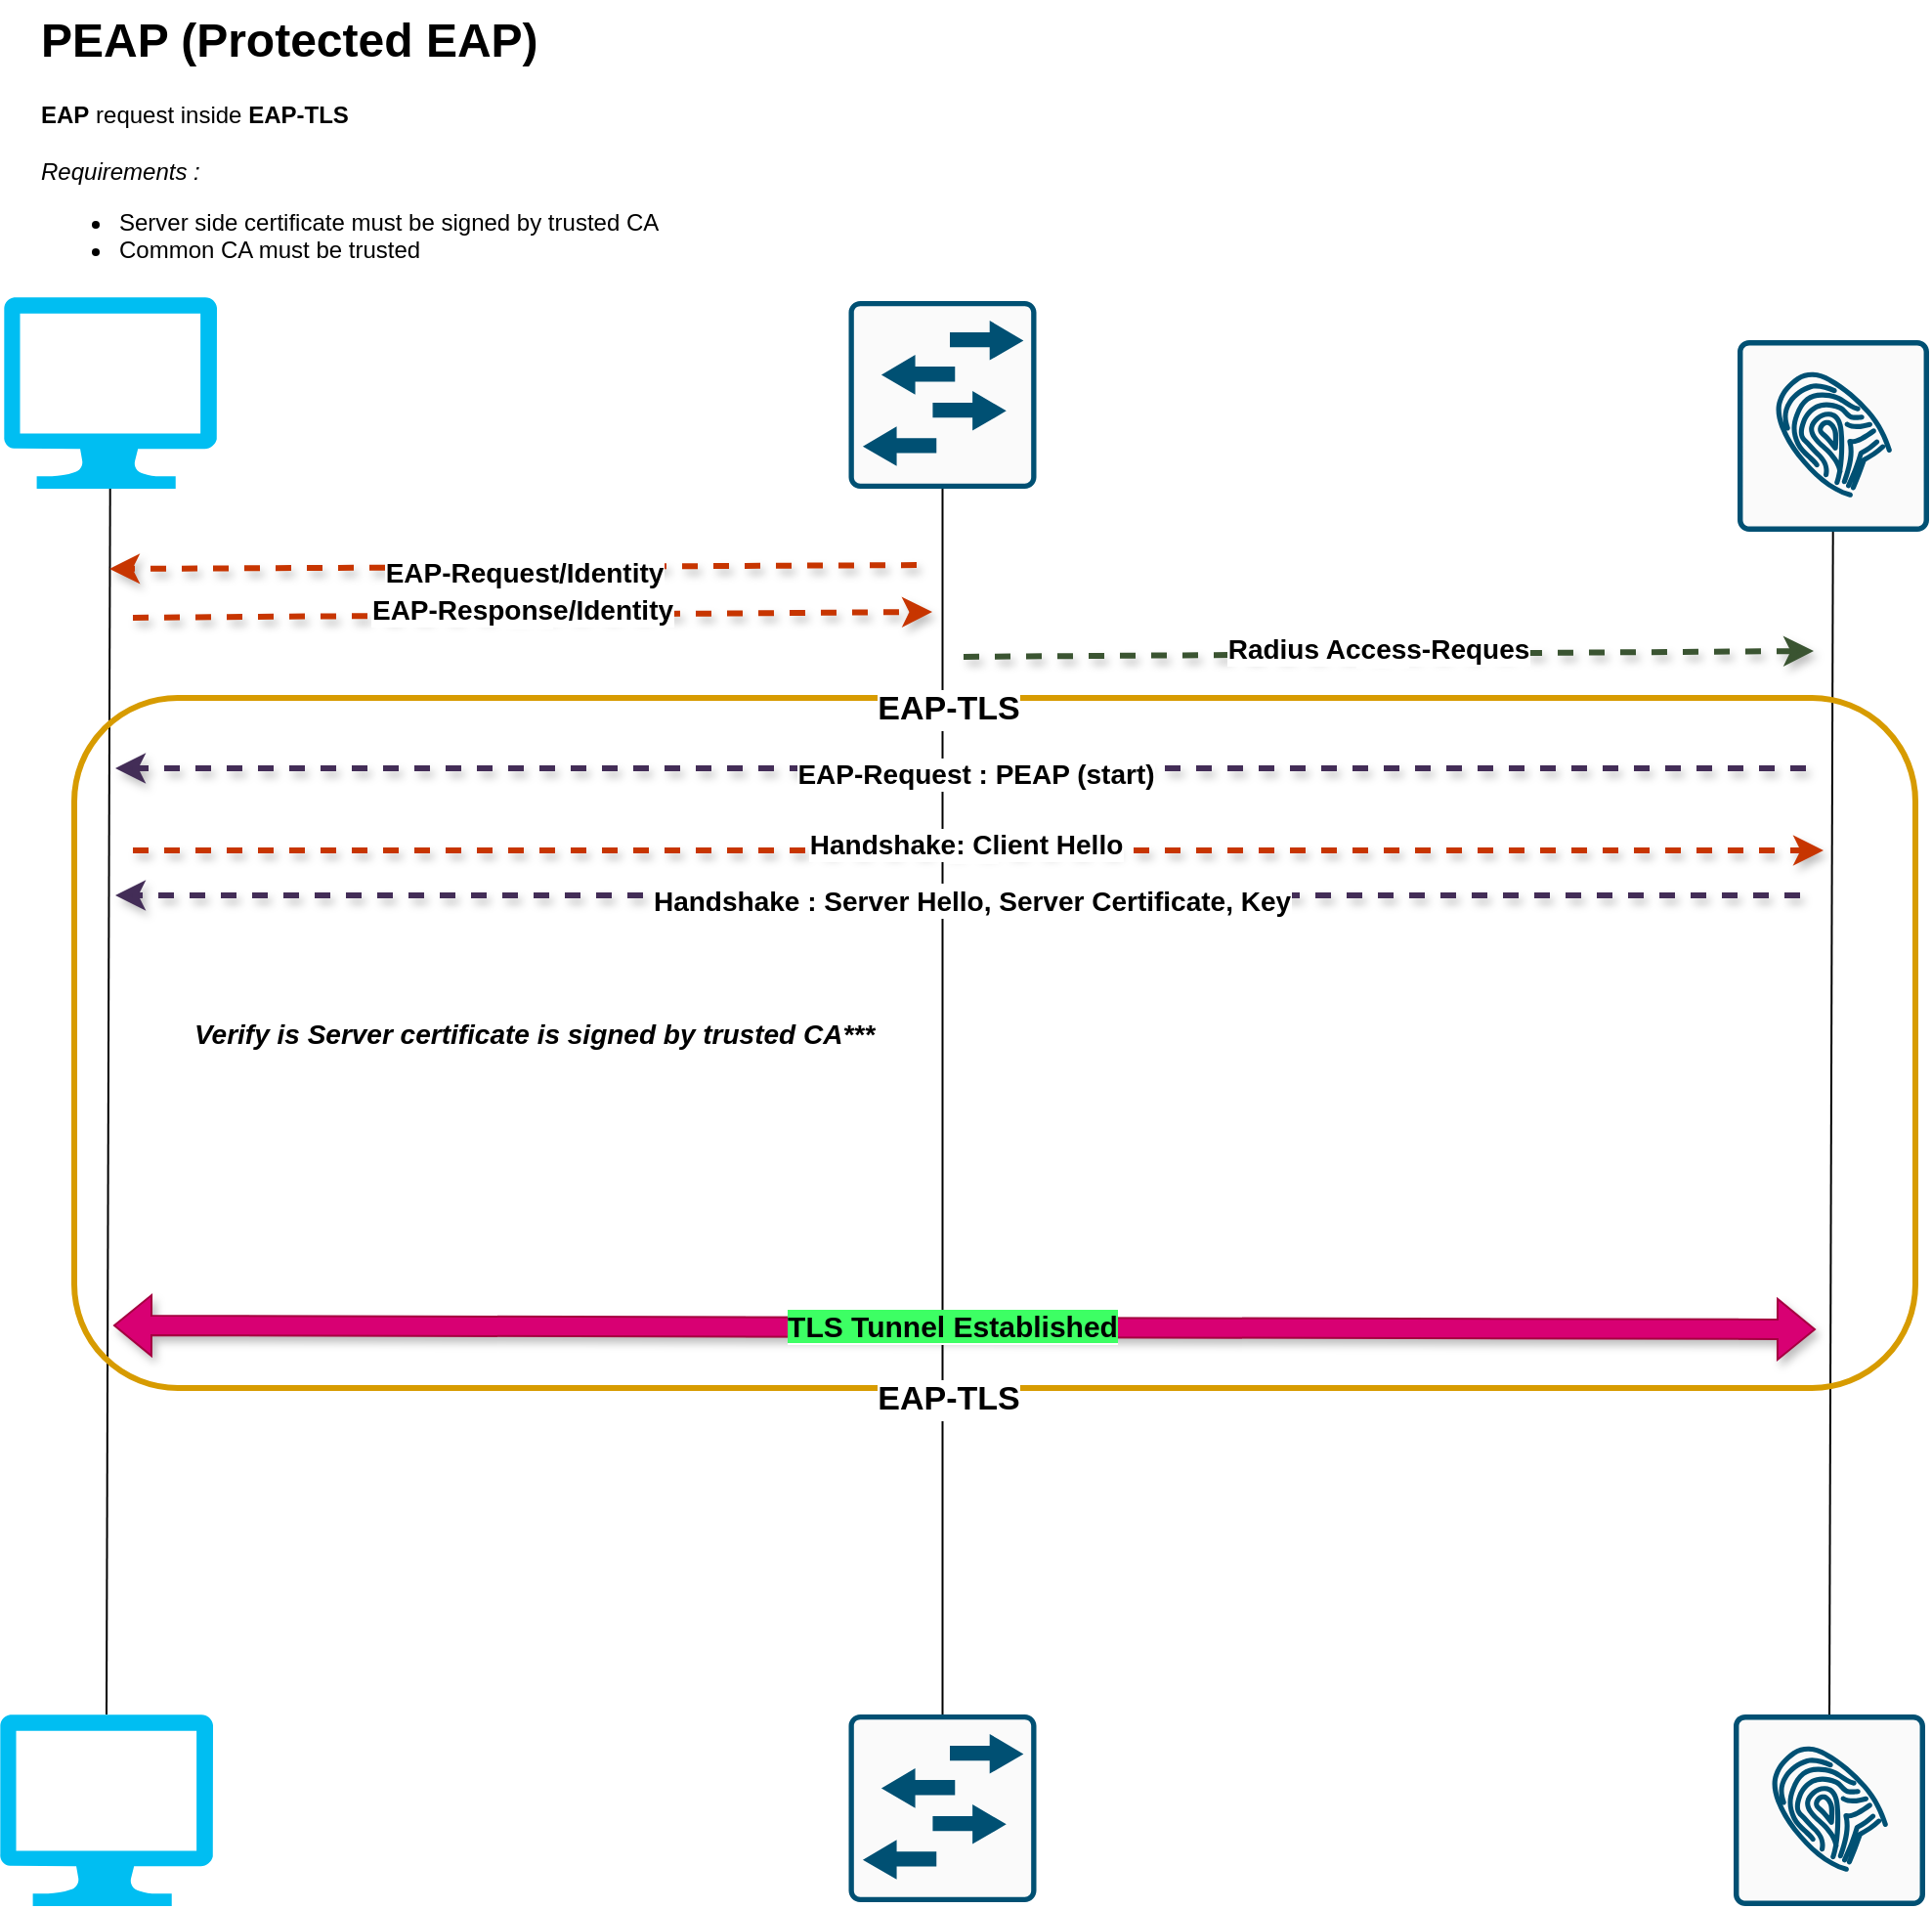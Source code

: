 <mxfile version="24.7.14">
  <diagram name="Page-1" id="7qhjAspt-EKh15I2idHr">
    <mxGraphModel dx="2472" dy="2288" grid="0" gridSize="10" guides="1" tooltips="1" connect="1" arrows="1" fold="1" page="0" pageScale="1" pageWidth="850" pageHeight="1100" math="0" shadow="0">
      <root>
        <mxCell id="0" />
        <mxCell id="1" parent="0" />
        <mxCell id="E76b9f0fNt8xKsExakb3-141" value="" style="verticalLabelPosition=bottom;html=1;verticalAlign=top;align=center;strokeColor=none;fillColor=#00BEF2;shape=mxgraph.azure.computer;pointerEvents=1;" parent="1" vertex="1">
          <mxGeometry x="229" y="-1038" width="109" height="98" as="geometry" />
        </mxCell>
        <mxCell id="E76b9f0fNt8xKsExakb3-144" value="" style="sketch=0;points=[[0.015,0.015,0],[0.985,0.015,0],[0.985,0.985,0],[0.015,0.985,0],[0.25,0,0],[0.5,0,0],[0.75,0,0],[1,0.25,0],[1,0.5,0],[1,0.75,0],[0.75,1,0],[0.5,1,0],[0.25,1,0],[0,0.75,0],[0,0.5,0],[0,0.25,0]];verticalLabelPosition=bottom;html=1;verticalAlign=top;aspect=fixed;align=center;pointerEvents=1;shape=mxgraph.cisco19.rect;prIcon=l2_switch;fillColor=#FAFAFA;strokeColor=#005073;" parent="1" vertex="1">
          <mxGeometry x="661.25" y="-1036" width="96" height="96" as="geometry" />
        </mxCell>
        <mxCell id="E76b9f0fNt8xKsExakb3-145" value="" style="sketch=0;points=[[0.015,0.015,0],[0.985,0.015,0],[0.985,0.985,0],[0.015,0.985,0],[0.25,0,0],[0.5,0,0],[0.75,0,0],[1,0.25,0],[1,0.5,0],[1,0.75,0],[0.75,1,0],[0.5,1,0],[0.25,1,0],[0,0.75,0],[0,0.5,0],[0,0.25,0]];verticalLabelPosition=bottom;html=1;verticalAlign=top;aspect=fixed;align=center;pointerEvents=1;shape=mxgraph.cisco19.rect;prIcon=ise;fillColor=#FAFAFA;strokeColor=#005073;" parent="1" vertex="1">
          <mxGeometry x="1116" y="-1016" width="98" height="98" as="geometry" />
        </mxCell>
        <mxCell id="MvSDx-xuNBDQSRnU1pEQ-1" value="" style="verticalLabelPosition=bottom;html=1;verticalAlign=top;align=center;strokeColor=none;fillColor=#00BEF2;shape=mxgraph.azure.computer;pointerEvents=1;" parent="1" vertex="1">
          <mxGeometry x="227" y="-313" width="109" height="98" as="geometry" />
        </mxCell>
        <mxCell id="MvSDx-xuNBDQSRnU1pEQ-2" value="" style="sketch=0;points=[[0.015,0.015,0],[0.985,0.015,0],[0.985,0.985,0],[0.015,0.985,0],[0.25,0,0],[0.5,0,0],[0.75,0,0],[1,0.25,0],[1,0.5,0],[1,0.75,0],[0.75,1,0],[0.5,1,0],[0.25,1,0],[0,0.75,0],[0,0.5,0],[0,0.25,0]];verticalLabelPosition=bottom;html=1;verticalAlign=top;aspect=fixed;align=center;pointerEvents=1;shape=mxgraph.cisco19.rect;prIcon=l2_switch;fillColor=#FAFAFA;strokeColor=#005073;" parent="1" vertex="1">
          <mxGeometry x="661.25" y="-313" width="96" height="96" as="geometry" />
        </mxCell>
        <mxCell id="MvSDx-xuNBDQSRnU1pEQ-3" value="" style="sketch=0;points=[[0.015,0.015,0],[0.985,0.015,0],[0.985,0.985,0],[0.015,0.985,0],[0.25,0,0],[0.5,0,0],[0.75,0,0],[1,0.25,0],[1,0.5,0],[1,0.75,0],[0.75,1,0],[0.5,1,0],[0.25,1,0],[0,0.75,0],[0,0.5,0],[0,0.25,0]];verticalLabelPosition=bottom;html=1;verticalAlign=top;aspect=fixed;align=center;pointerEvents=1;shape=mxgraph.cisco19.rect;prIcon=ise;fillColor=#FAFAFA;strokeColor=#005073;" parent="1" vertex="1">
          <mxGeometry x="1114" y="-313" width="98" height="98" as="geometry" />
        </mxCell>
        <mxCell id="MvSDx-xuNBDQSRnU1pEQ-4" value="" style="endArrow=none;html=1;rounded=0;entryX=0.5;entryY=1;entryDx=0;entryDy=0;entryPerimeter=0;exitX=0.5;exitY=0;exitDx=0;exitDy=0;exitPerimeter=0;" parent="1" source="MvSDx-xuNBDQSRnU1pEQ-2" target="E76b9f0fNt8xKsExakb3-144" edge="1">
          <mxGeometry width="50" height="50" relative="1" as="geometry">
            <mxPoint x="807" y="-626" as="sourcePoint" />
            <mxPoint x="857" y="-676" as="targetPoint" />
          </mxGeometry>
        </mxCell>
        <mxCell id="MvSDx-xuNBDQSRnU1pEQ-5" value="" style="endArrow=none;html=1;rounded=0;exitX=0.5;exitY=0;exitDx=0;exitDy=0;exitPerimeter=0;" parent="1" source="MvSDx-xuNBDQSRnU1pEQ-3" target="E76b9f0fNt8xKsExakb3-145" edge="1">
          <mxGeometry width="50" height="50" relative="1" as="geometry">
            <mxPoint x="1150" y="-282" as="sourcePoint" />
            <mxPoint x="1150" y="-889" as="targetPoint" />
          </mxGeometry>
        </mxCell>
        <mxCell id="MvSDx-xuNBDQSRnU1pEQ-6" value="" style="endArrow=none;html=1;rounded=0;exitX=0.5;exitY=0;exitDx=0;exitDy=0;exitPerimeter=0;" parent="1" source="MvSDx-xuNBDQSRnU1pEQ-1" target="E76b9f0fNt8xKsExakb3-141" edge="1">
          <mxGeometry width="50" height="50" relative="1" as="geometry">
            <mxPoint x="341" y="-257" as="sourcePoint" />
            <mxPoint x="341" y="-864" as="targetPoint" />
          </mxGeometry>
        </mxCell>
        <mxCell id="MvSDx-xuNBDQSRnU1pEQ-13" value="" style="endArrow=classic;html=1;rounded=0;flowAnimation=1;shadow=1;fillColor=#fa6800;strokeColor=#C73500;curved=0;strokeWidth=3;" parent="1" edge="1">
          <mxGeometry relative="1" as="geometry">
            <mxPoint x="704" y="-901" as="sourcePoint" />
            <mxPoint x="283" y="-899" as="targetPoint" />
          </mxGeometry>
        </mxCell>
        <mxCell id="MvSDx-xuNBDQSRnU1pEQ-14" value="Label" style="edgeLabel;resizable=0;html=1;;align=center;verticalAlign=middle;" parent="MvSDx-xuNBDQSRnU1pEQ-13" connectable="0" vertex="1">
          <mxGeometry relative="1" as="geometry" />
        </mxCell>
        <mxCell id="MvSDx-xuNBDQSRnU1pEQ-15" value="&lt;b&gt;&lt;font style=&quot;font-size: 14px;&quot;&gt;EAP-Request/Identity&lt;/font&gt;&lt;/b&gt;" style="edgeLabel;html=1;align=center;verticalAlign=middle;resizable=0;points=[];" parent="MvSDx-xuNBDQSRnU1pEQ-13" vertex="1" connectable="0">
          <mxGeometry x="-0.007" y="3" relative="1" as="geometry">
            <mxPoint as="offset" />
          </mxGeometry>
        </mxCell>
        <mxCell id="MvSDx-xuNBDQSRnU1pEQ-16" value="" style="endArrow=classic;html=1;rounded=0;flowAnimation=1;shadow=1;fillColor=#fa6800;strokeColor=#C73500;strokeWidth=3;" parent="1" edge="1">
          <mxGeometry relative="1" as="geometry">
            <mxPoint x="287" y="-874" as="sourcePoint" />
            <mxPoint x="704" y="-877" as="targetPoint" />
          </mxGeometry>
        </mxCell>
        <mxCell id="MvSDx-xuNBDQSRnU1pEQ-17" value="Label" style="edgeLabel;resizable=0;html=1;;align=center;verticalAlign=middle;" parent="MvSDx-xuNBDQSRnU1pEQ-16" connectable="0" vertex="1">
          <mxGeometry relative="1" as="geometry" />
        </mxCell>
        <mxCell id="MvSDx-xuNBDQSRnU1pEQ-18" value="&lt;b&gt;&lt;font style=&quot;font-size: 14px;&quot;&gt;EAP-Response/Identity&lt;/font&gt;&lt;/b&gt;" style="edgeLabel;html=1;align=center;verticalAlign=middle;resizable=0;points=[];" parent="MvSDx-xuNBDQSRnU1pEQ-16" vertex="1" connectable="0">
          <mxGeometry x="-0.007" y="3" relative="1" as="geometry">
            <mxPoint as="offset" />
          </mxGeometry>
        </mxCell>
        <mxCell id="MvSDx-xuNBDQSRnU1pEQ-19" value="" style="endArrow=classic;html=1;rounded=0;flowAnimation=1;shadow=1;fillColor=#6d8764;strokeColor=#3A5431;strokeWidth=3;" parent="1" edge="1">
          <mxGeometry relative="1" as="geometry">
            <mxPoint x="712" y="-854" as="sourcePoint" />
            <mxPoint x="1155" y="-857" as="targetPoint" />
          </mxGeometry>
        </mxCell>
        <mxCell id="MvSDx-xuNBDQSRnU1pEQ-20" value="Label" style="edgeLabel;resizable=0;html=1;;align=center;verticalAlign=middle;" parent="MvSDx-xuNBDQSRnU1pEQ-19" connectable="0" vertex="1">
          <mxGeometry relative="1" as="geometry" />
        </mxCell>
        <mxCell id="MvSDx-xuNBDQSRnU1pEQ-21" value="&lt;font size=&quot;1&quot; style=&quot;&quot;&gt;&lt;b style=&quot;font-size: 14px;&quot;&gt;Radius Access-Reques&lt;/b&gt;&lt;/font&gt;" style="edgeLabel;html=1;align=center;verticalAlign=middle;resizable=0;points=[];" parent="MvSDx-xuNBDQSRnU1pEQ-19" vertex="1" connectable="0">
          <mxGeometry x="-0.007" y="3" relative="1" as="geometry">
            <mxPoint as="offset" />
          </mxGeometry>
        </mxCell>
        <mxCell id="MvSDx-xuNBDQSRnU1pEQ-25" value="" style="endArrow=classic;html=1;rounded=0;flowAnimation=1;shadow=1;fontSize=13;fontStyle=1;fillColor=#fa6800;strokeColor=#C73500;strokeWidth=3;" parent="1" edge="1">
          <mxGeometry relative="1" as="geometry">
            <mxPoint x="287" y="-755" as="sourcePoint" />
            <mxPoint x="1160" y="-755" as="targetPoint" />
          </mxGeometry>
        </mxCell>
        <mxCell id="MvSDx-xuNBDQSRnU1pEQ-26" value="Label" style="edgeLabel;resizable=0;html=1;;align=center;verticalAlign=middle;" parent="MvSDx-xuNBDQSRnU1pEQ-25" connectable="0" vertex="1">
          <mxGeometry relative="1" as="geometry" />
        </mxCell>
        <mxCell id="MvSDx-xuNBDQSRnU1pEQ-27" value="&lt;font style=&quot;font-size: 14px;&quot;&gt;Handshake: Client Hello&lt;/font&gt;" style="edgeLabel;html=1;align=center;verticalAlign=middle;resizable=0;points=[];fontStyle=1;fontSize=13;" parent="MvSDx-xuNBDQSRnU1pEQ-25" vertex="1" connectable="0">
          <mxGeometry x="-0.007" y="3" relative="1" as="geometry">
            <mxPoint as="offset" />
          </mxGeometry>
        </mxCell>
        <mxCell id="MvSDx-xuNBDQSRnU1pEQ-31" value="" style="endArrow=classic;html=1;rounded=0;flowAnimation=1;shadow=1;fontSize=13;fontStyle=1;fillColor=#76608a;strokeColor=#432D57;strokeWidth=3;" parent="1" edge="1">
          <mxGeometry relative="1" as="geometry">
            <mxPoint x="1156" y="-732" as="sourcePoint" />
            <mxPoint x="286" y="-732" as="targetPoint" />
          </mxGeometry>
        </mxCell>
        <mxCell id="MvSDx-xuNBDQSRnU1pEQ-32" value="Label" style="edgeLabel;resizable=0;html=1;;align=center;verticalAlign=middle;" parent="MvSDx-xuNBDQSRnU1pEQ-31" connectable="0" vertex="1">
          <mxGeometry relative="1" as="geometry" />
        </mxCell>
        <mxCell id="MvSDx-xuNBDQSRnU1pEQ-33" value="&lt;font style=&quot;font-size: 14px;&quot;&gt;Handshake : Server Hello, Server Certificate, Key&lt;/font&gt;" style="edgeLabel;html=1;align=center;verticalAlign=middle;resizable=0;points=[];fontStyle=1;fontSize=13;" parent="MvSDx-xuNBDQSRnU1pEQ-31" vertex="1" connectable="0">
          <mxGeometry x="-0.007" y="3" relative="1" as="geometry">
            <mxPoint as="offset" />
          </mxGeometry>
        </mxCell>
        <mxCell id="MvSDx-xuNBDQSRnU1pEQ-75" value="" style="shape=flexArrow;endArrow=classic;startArrow=classic;html=1;rounded=0;flowAnimation=0;shadow=1;fillColor=#d80073;strokeColor=#A50040;" parent="1" edge="1">
          <mxGeometry width="100" height="100" relative="1" as="geometry">
            <mxPoint x="285" y="-512" as="sourcePoint" />
            <mxPoint x="1156" y="-510" as="targetPoint" />
          </mxGeometry>
        </mxCell>
        <mxCell id="MvSDx-xuNBDQSRnU1pEQ-76" value="&lt;font style=&quot;font-size: 15px; background-color: rgb(61, 255, 100);&quot;&gt;TLS Tunnel Established&lt;/font&gt;" style="edgeLabel;html=1;align=center;verticalAlign=middle;resizable=0;points=[];fontStyle=1" parent="MvSDx-xuNBDQSRnU1pEQ-75" vertex="1" connectable="0">
          <mxGeometry x="0.049" y="-5" relative="1" as="geometry">
            <mxPoint x="-28" y="-6" as="offset" />
          </mxGeometry>
        </mxCell>
        <mxCell id="MvSDx-xuNBDQSRnU1pEQ-77" value="" style="endArrow=classic;html=1;rounded=0;flowAnimation=1;shadow=1;fontSize=13;fontStyle=1;fillColor=#76608a;strokeColor=#432D57;strokeWidth=3;" parent="1" edge="1">
          <mxGeometry relative="1" as="geometry">
            <mxPoint x="1159" y="-797" as="sourcePoint" />
            <mxPoint x="286" y="-797" as="targetPoint" />
          </mxGeometry>
        </mxCell>
        <mxCell id="MvSDx-xuNBDQSRnU1pEQ-78" value="Label" style="edgeLabel;resizable=0;html=1;;align=center;verticalAlign=middle;" parent="MvSDx-xuNBDQSRnU1pEQ-77" connectable="0" vertex="1">
          <mxGeometry relative="1" as="geometry" />
        </mxCell>
        <mxCell id="MvSDx-xuNBDQSRnU1pEQ-79" value="&lt;b&gt;&lt;font style=&quot;font-size: 14px;&quot;&gt;EAP-Request : PEAP (start)&lt;/font&gt;&lt;/b&gt;" style="edgeLabel;html=1;align=center;verticalAlign=middle;resizable=0;points=[];" parent="MvSDx-xuNBDQSRnU1pEQ-77" vertex="1" connectable="0">
          <mxGeometry x="-0.007" y="3" relative="1" as="geometry">
            <mxPoint as="offset" />
          </mxGeometry>
        </mxCell>
        <mxCell id="MvSDx-xuNBDQSRnU1pEQ-96" value="&lt;h1 style=&quot;margin-top: 0px;&quot;&gt;PEAP (Protected EAP)&lt;/h1&gt;&lt;div&gt;&lt;b&gt;EAP&lt;/b&gt; request inside &lt;b&gt;EAP-TLS&lt;/b&gt;&lt;/div&gt;&lt;div&gt;&lt;br&gt;&lt;/div&gt;&lt;div&gt;&lt;i&gt;Requirements : &lt;br&gt;&lt;/i&gt;&lt;ul&gt;&lt;li&gt;Server side certificate must be signed by trusted CA&lt;/li&gt;&lt;li&gt;Common CA must be trusted&lt;/li&gt;&lt;/ul&gt;&lt;/div&gt;" style="text;html=1;whiteSpace=wrap;overflow=hidden;rounded=0;" parent="1" vertex="1">
          <mxGeometry x="246" y="-1190" width="623" height="147" as="geometry" />
        </mxCell>
        <mxCell id="HFdkv9mMeR3owh5Ajkao-5" value="" style="rounded=1;whiteSpace=wrap;html=1;fillColor=none;strokeWidth=3;strokeColor=#d79b00;glass=1;gradientColor=#ffa500;" vertex="1" parent="1">
          <mxGeometry x="265" y="-833" width="942" height="353" as="geometry" />
        </mxCell>
        <mxCell id="HFdkv9mMeR3owh5Ajkao-6" value="&lt;b&gt;&lt;font style=&quot;font-size: 17px;&quot;&gt;EAP-TLS&lt;/font&gt;&lt;/b&gt;" style="text;html=1;align=center;verticalAlign=middle;resizable=0;points=[];autosize=1;strokeColor=none;fillColor=none;labelBackgroundColor=default;" vertex="1" parent="1">
          <mxGeometry x="666.25" y="-490" width="91" height="32" as="geometry" />
        </mxCell>
        <mxCell id="HFdkv9mMeR3owh5Ajkao-9" value="&lt;b&gt;&lt;font style=&quot;font-size: 17px;&quot;&gt;EAP-TLS&lt;/font&gt;&lt;/b&gt;" style="text;html=1;align=center;verticalAlign=middle;resizable=0;points=[];autosize=1;strokeColor=none;fillColor=none;labelBackgroundColor=default;" vertex="1" parent="1">
          <mxGeometry x="666.25" y="-843" width="91" height="32" as="geometry" />
        </mxCell>
        <mxCell id="HFdkv9mMeR3owh5Ajkao-22" value="&lt;b&gt;&lt;font style=&quot;font-size: 14px;&quot;&gt;&lt;i&gt;Verify is Server certificate is signed by trusted CA***&lt;/i&gt;&lt;/font&gt;&lt;/b&gt;" style="text;html=1;align=center;verticalAlign=middle;resizable=0;points=[];autosize=1;strokeColor=none;fillColor=none;" vertex="1" parent="1">
          <mxGeometry x="317" y="-676" width="366" height="29" as="geometry" />
        </mxCell>
      </root>
    </mxGraphModel>
  </diagram>
</mxfile>
